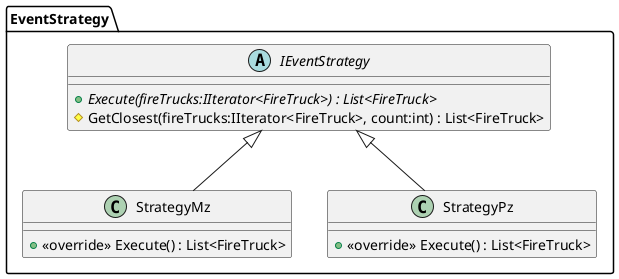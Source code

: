 @startuml

package EventStrategy{
abstract class IEventStrategy {
    + {abstract} Execute(fireTrucks:IIterator<FireTruck>) : List<FireTruck>
    # GetClosest(fireTrucks:IIterator<FireTruck>, count:int) : List<FireTruck>
}
class StrategyMz {
    + <<override>> Execute() : List<FireTruck>
}
class StrategyPz {
    + <<override>> Execute() : List<FireTruck>
}
IEventStrategy <|-- StrategyMz
IEventStrategy <|-- StrategyPz
}
@enduml
